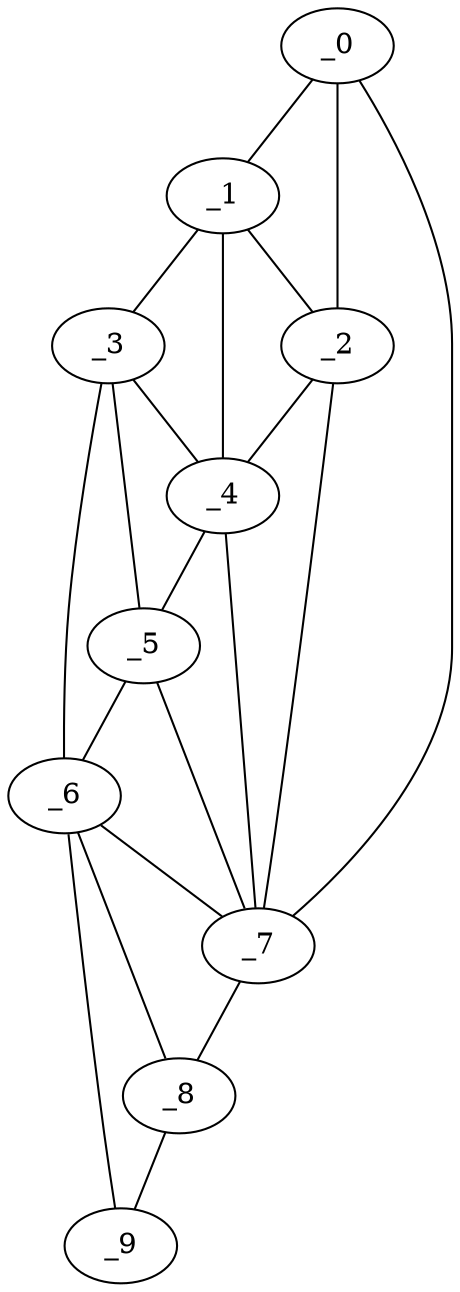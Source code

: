 graph "obj80__45.gxl" {
	_0	 [x=10,
		y=96];
	_1	 [x=27,
		y=9];
	_0 -- _1	 [valence=1];
	_2	 [x=30,
		y=71];
	_0 -- _2	 [valence=2];
	_7	 [x=97,
		y=125];
	_0 -- _7	 [valence=1];
	_1 -- _2	 [valence=2];
	_3	 [x=39,
		y=3];
	_1 -- _3	 [valence=1];
	_4	 [x=49,
		y=55];
	_1 -- _4	 [valence=1];
	_2 -- _4	 [valence=2];
	_2 -- _7	 [valence=2];
	_3 -- _4	 [valence=2];
	_5	 [x=69,
		y=45];
	_3 -- _5	 [valence=2];
	_6	 [x=79,
		y=44];
	_3 -- _6	 [valence=1];
	_4 -- _5	 [valence=2];
	_4 -- _7	 [valence=2];
	_5 -- _6	 [valence=2];
	_5 -- _7	 [valence=2];
	_6 -- _7	 [valence=2];
	_8	 [x=118,
		y=118];
	_6 -- _8	 [valence=2];
	_9	 [x=124,
		y=114];
	_6 -- _9	 [valence=1];
	_7 -- _8	 [valence=1];
	_8 -- _9	 [valence=1];
}

